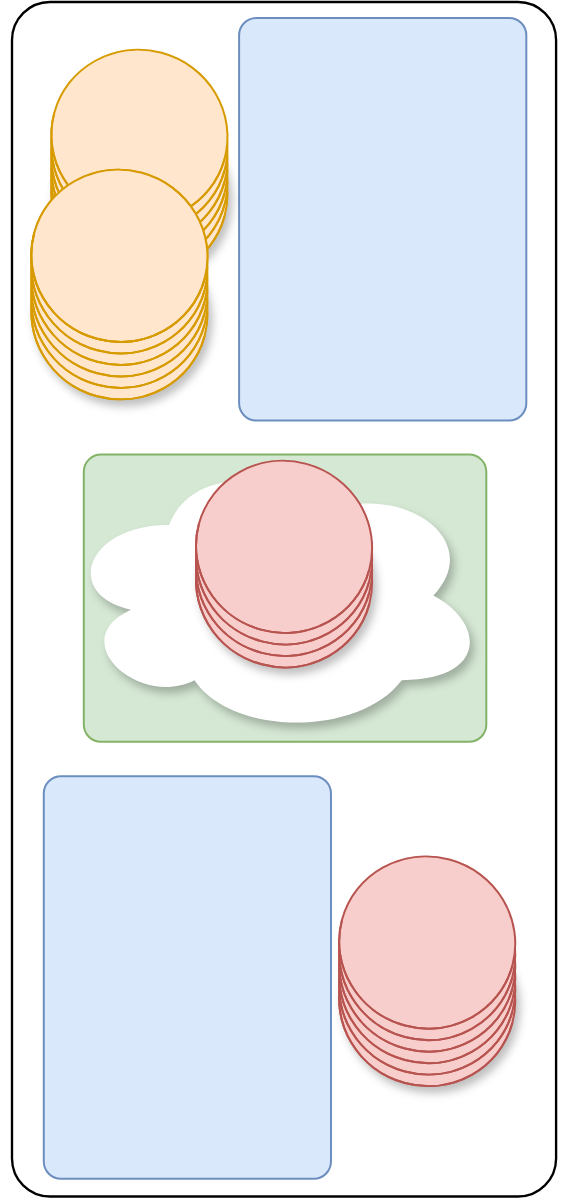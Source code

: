 <mxfile version="24.7.17">
  <diagram name="Page-1" id="vB_k__z8z9G6ssuzILFk">
    <mxGraphModel dx="1434" dy="907" grid="1" gridSize="10" guides="1" tooltips="1" connect="1" arrows="1" fold="1" page="1" pageScale="1" pageWidth="1600" pageHeight="900" math="0" shadow="0">
      <root>
        <mxCell id="0" />
        <mxCell id="1" parent="0" />
        <mxCell id="AfyS3_qJomGAoXhSakSK-1" value="" style="rounded=1;whiteSpace=wrap;html=1;arcSize=7;fillStyle=solid;strokeWidth=1.181;gradientDirection=radial;perimeterSpacing=3.15;glass=0;shadow=0;" vertex="1" parent="1">
          <mxGeometry x="550" y="132" width="272.047" height="597.243" as="geometry" />
        </mxCell>
        <mxCell id="AfyS3_qJomGAoXhSakSK-2" value="" style="rounded=1;whiteSpace=wrap;html=1;arcSize=6;aspect=fixed;fillColor=#dae8fc;strokeColor=#6c8ebf;" vertex="1" parent="1">
          <mxGeometry x="565.884" y="519.117" width="143.603" height="201.27" as="geometry" />
        </mxCell>
        <mxCell id="AfyS3_qJomGAoXhSakSK-5" value="" style="shape=cylinder3;whiteSpace=wrap;html=1;boundedLbl=1;backgroundOutline=1;size=72.499;rotation=15;aspect=fixed;fillColor=#f8cecc;strokeColor=#b85450;shadow=1;" vertex="1" parent="1">
          <mxGeometry x="713.508" y="588.047" width="88.197" height="85.915" as="geometry" />
        </mxCell>
        <mxCell id="AfyS3_qJomGAoXhSakSK-6" value="" style="rounded=1;whiteSpace=wrap;html=1;arcSize=6;direction=south;aspect=fixed;fillColor=#d5e8d4;strokeColor=#82b366;" vertex="1" parent="1">
          <mxGeometry x="585.886" y="358.278" width="201.27" height="143.603" as="geometry" />
        </mxCell>
        <mxCell id="AfyS3_qJomGAoXhSakSK-7" value="" style="rounded=1;whiteSpace=wrap;html=1;arcSize=6;aspect=fixed;fillColor=#dae8fc;strokeColor=#6c8ebf;" vertex="1" parent="1">
          <mxGeometry x="663.555" y="140" width="143.603" height="201.27" as="geometry" />
        </mxCell>
        <mxCell id="AfyS3_qJomGAoXhSakSK-8" value="" style="shape=cylinder3;whiteSpace=wrap;html=1;boundedLbl=1;backgroundOutline=1;size=72.499;rotation=15;aspect=fixed;fillColor=#f8cecc;strokeColor=#b85450;" vertex="1" parent="1">
          <mxGeometry x="713.508" y="582.302" width="88.197" height="85.915" as="geometry" />
        </mxCell>
        <mxCell id="AfyS3_qJomGAoXhSakSK-9" value="" style="shape=cylinder3;whiteSpace=wrap;html=1;boundedLbl=1;backgroundOutline=1;size=72.499;rotation=15;aspect=fixed;fillColor=#f8cecc;strokeColor=#b85450;" vertex="1" parent="1">
          <mxGeometry x="713.508" y="576.558" width="88.197" height="85.915" as="geometry" />
        </mxCell>
        <mxCell id="AfyS3_qJomGAoXhSakSK-10" value="" style="shape=cylinder3;whiteSpace=wrap;html=1;boundedLbl=1;backgroundOutline=1;size=72.499;rotation=15;aspect=fixed;fillColor=#f8cecc;strokeColor=#b85450;" vertex="1" parent="1">
          <mxGeometry x="713.508" y="570.814" width="88.197" height="85.915" as="geometry" />
        </mxCell>
        <mxCell id="AfyS3_qJomGAoXhSakSK-11" value="" style="shape=cylinder3;whiteSpace=wrap;html=1;boundedLbl=1;backgroundOutline=1;size=72.499;rotation=15;aspect=fixed;fillColor=#f8cecc;strokeColor=#b85450;" vertex="1" parent="1">
          <mxGeometry x="713.508" y="565.07" width="88.197" height="85.915" as="geometry" />
        </mxCell>
        <mxCell id="AfyS3_qJomGAoXhSakSK-12" value="" style="shape=cylinder3;whiteSpace=wrap;html=1;boundedLbl=1;backgroundOutline=1;size=72.499;rotation=15;aspect=fixed;fillColor=#f8cecc;strokeColor=#b85450;" vertex="1" parent="1">
          <mxGeometry x="713.508" y="559.326" width="88.197" height="85.915" as="geometry" />
        </mxCell>
        <mxCell id="AfyS3_qJomGAoXhSakSK-13" value="" style="shape=cylinder3;whiteSpace=wrap;html=1;boundedLbl=1;backgroundOutline=1;size=72.499;rotation=15;aspect=fixed;fillColor=#ffe6cc;strokeColor=#d79b00;shadow=1;" vertex="1" parent="1">
          <mxGeometry x="569.616" y="184.674" width="88.197" height="85.915" as="geometry" />
        </mxCell>
        <mxCell id="AfyS3_qJomGAoXhSakSK-14" value="" style="shape=cylinder3;whiteSpace=wrap;html=1;boundedLbl=1;backgroundOutline=1;size=72.499;rotation=15;aspect=fixed;fillColor=#ffe6cc;strokeColor=#d79b00;" vertex="1" parent="1">
          <mxGeometry x="569.616" y="178.929" width="88.197" height="85.915" as="geometry" />
        </mxCell>
        <mxCell id="AfyS3_qJomGAoXhSakSK-15" value="" style="shape=cylinder3;whiteSpace=wrap;html=1;boundedLbl=1;backgroundOutline=1;size=72.499;rotation=15;aspect=fixed;fillColor=#ffe6cc;strokeColor=#d79b00;" vertex="1" parent="1">
          <mxGeometry x="569.616" y="173.185" width="88.197" height="85.915" as="geometry" />
        </mxCell>
        <mxCell id="AfyS3_qJomGAoXhSakSK-16" value="" style="shape=cylinder3;whiteSpace=wrap;html=1;boundedLbl=1;backgroundOutline=1;size=72.499;rotation=15;aspect=fixed;fillColor=#ffe6cc;strokeColor=#d79b00;" vertex="1" parent="1">
          <mxGeometry x="569.616" y="167.441" width="88.197" height="85.915" as="geometry" />
        </mxCell>
        <mxCell id="AfyS3_qJomGAoXhSakSK-17" value="" style="shape=cylinder3;whiteSpace=wrap;html=1;boundedLbl=1;backgroundOutline=1;size=72.499;rotation=15;aspect=fixed;fillColor=#ffe6cc;strokeColor=#d79b00;" vertex="1" parent="1">
          <mxGeometry x="569.616" y="161.697" width="88.197" height="85.915" as="geometry" />
        </mxCell>
        <mxCell id="AfyS3_qJomGAoXhSakSK-18" value="" style="shape=cylinder3;whiteSpace=wrap;html=1;boundedLbl=1;backgroundOutline=1;size=72.499;rotation=15;aspect=fixed;fillColor=#ffe6cc;strokeColor=#d79b00;" vertex="1" parent="1">
          <mxGeometry x="569.616" y="155.953" width="88.197" height="85.915" as="geometry" />
        </mxCell>
        <mxCell id="AfyS3_qJomGAoXhSakSK-20" value="" style="ellipse;shape=cloud;whiteSpace=wrap;html=1;strokeColor=none;shadow=1;" vertex="1" parent="1">
          <mxGeometry x="575.66" y="358.28" width="211.5" height="141" as="geometry" />
        </mxCell>
        <mxCell id="AfyS3_qJomGAoXhSakSK-21" value="" style="shape=cylinder3;whiteSpace=wrap;html=1;boundedLbl=1;backgroundOutline=1;size=72.499;rotation=15;aspect=fixed;fillColor=#f8cecc;strokeColor=#b85450;shadow=1;" vertex="1" parent="1">
          <mxGeometry x="641.928" y="378.717" width="88.197" height="85.915" as="geometry" />
        </mxCell>
        <mxCell id="AfyS3_qJomGAoXhSakSK-22" value="" style="shape=cylinder3;whiteSpace=wrap;html=1;boundedLbl=1;backgroundOutline=1;size=72.499;rotation=15;aspect=fixed;fillColor=#f8cecc;strokeColor=#b85450;" vertex="1" parent="1">
          <mxGeometry x="641.928" y="372.972" width="88.197" height="85.915" as="geometry" />
        </mxCell>
        <mxCell id="AfyS3_qJomGAoXhSakSK-23" value="" style="shape=cylinder3;whiteSpace=wrap;html=1;boundedLbl=1;backgroundOutline=1;size=72.499;rotation=15;aspect=fixed;fillColor=#f8cecc;strokeColor=#b85450;" vertex="1" parent="1">
          <mxGeometry x="641.928" y="367.228" width="88.197" height="85.915" as="geometry" />
        </mxCell>
        <mxCell id="AfyS3_qJomGAoXhSakSK-24" value="" style="shape=cylinder3;whiteSpace=wrap;html=1;boundedLbl=1;backgroundOutline=1;size=72.499;rotation=15;aspect=fixed;fillColor=#f8cecc;strokeColor=#b85450;" vertex="1" parent="1">
          <mxGeometry x="641.928" y="361.484" width="88.197" height="85.915" as="geometry" />
        </mxCell>
        <mxCell id="AfyS3_qJomGAoXhSakSK-35" value="" style="shape=cylinder3;whiteSpace=wrap;html=1;boundedLbl=1;backgroundOutline=1;size=72.499;rotation=15;aspect=fixed;fillColor=#ffe6cc;strokeColor=#d79b00;shadow=1;" vertex="1" parent="1">
          <mxGeometry x="559.616" y="244.674" width="88.197" height="85.915" as="geometry" />
        </mxCell>
        <mxCell id="AfyS3_qJomGAoXhSakSK-36" value="" style="shape=cylinder3;whiteSpace=wrap;html=1;boundedLbl=1;backgroundOutline=1;size=72.499;rotation=15;aspect=fixed;fillColor=#ffe6cc;strokeColor=#d79b00;" vertex="1" parent="1">
          <mxGeometry x="559.616" y="238.929" width="88.197" height="85.915" as="geometry" />
        </mxCell>
        <mxCell id="AfyS3_qJomGAoXhSakSK-37" value="" style="shape=cylinder3;whiteSpace=wrap;html=1;boundedLbl=1;backgroundOutline=1;size=72.499;rotation=15;aspect=fixed;fillColor=#ffe6cc;strokeColor=#d79b00;" vertex="1" parent="1">
          <mxGeometry x="559.616" y="233.185" width="88.197" height="85.915" as="geometry" />
        </mxCell>
        <mxCell id="AfyS3_qJomGAoXhSakSK-38" value="" style="shape=cylinder3;whiteSpace=wrap;html=1;boundedLbl=1;backgroundOutline=1;size=72.499;rotation=15;aspect=fixed;fillColor=#ffe6cc;strokeColor=#d79b00;" vertex="1" parent="1">
          <mxGeometry x="559.616" y="227.441" width="88.197" height="85.915" as="geometry" />
        </mxCell>
        <mxCell id="AfyS3_qJomGAoXhSakSK-39" value="" style="shape=cylinder3;whiteSpace=wrap;html=1;boundedLbl=1;backgroundOutline=1;size=72.499;rotation=15;aspect=fixed;fillColor=#ffe6cc;strokeColor=#d79b00;" vertex="1" parent="1">
          <mxGeometry x="559.616" y="221.697" width="88.197" height="85.915" as="geometry" />
        </mxCell>
        <mxCell id="AfyS3_qJomGAoXhSakSK-40" value="" style="shape=cylinder3;whiteSpace=wrap;html=1;boundedLbl=1;backgroundOutline=1;size=72.499;rotation=15;aspect=fixed;fillColor=#ffe6cc;strokeColor=#d79b00;" vertex="1" parent="1">
          <mxGeometry x="559.616" y="215.953" width="88.197" height="85.915" as="geometry" />
        </mxCell>
        <mxCell id="AfyS3_qJomGAoXhSakSK-41" value="" style="shape=cylinder3;whiteSpace=wrap;html=1;boundedLbl=1;backgroundOutline=1;size=72.499;rotation=15;aspect=fixed;fillColor=#ffe6cc;strokeColor=#d79b00;" vertex="1" parent="1">
          <mxGeometry x="559.616" y="215.953" width="88.197" height="85.915" as="geometry" />
        </mxCell>
      </root>
    </mxGraphModel>
  </diagram>
</mxfile>

